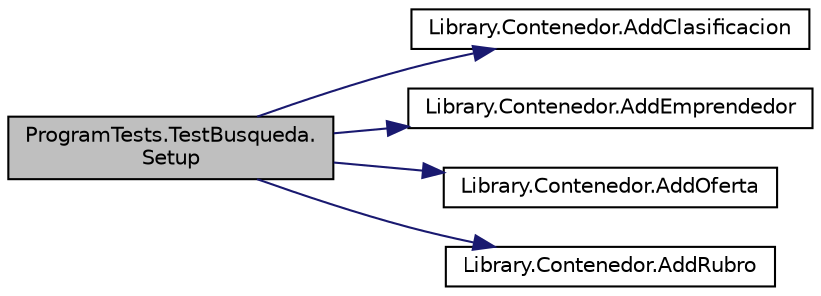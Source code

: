 digraph "ProgramTests.TestBusqueda.Setup"
{
 // INTERACTIVE_SVG=YES
 // LATEX_PDF_SIZE
  edge [fontname="Helvetica",fontsize="10",labelfontname="Helvetica",labelfontsize="10"];
  node [fontname="Helvetica",fontsize="10",shape=record];
  rankdir="LR";
  Node1 [label="ProgramTests.TestBusqueda.\lSetup",height=0.2,width=0.4,color="black", fillcolor="grey75", style="filled", fontcolor="black",tooltip="Crea una instancia de rubro, emprendedor, dos empresas, clasificación y dos ofertas para la búsqueda...."];
  Node1 -> Node2 [color="midnightblue",fontsize="10",style="solid",fontname="Helvetica"];
  Node2 [label="Library.Contenedor.AddClasificacion",height=0.2,width=0.4,color="black", fillcolor="white", style="filled",URL="$classLibrary_1_1Contenedor.html#a1143db9074e7b8d9d38a659f29285fc1",tooltip="Añiade una clasificacion a la lista de clasificaciones."];
  Node1 -> Node3 [color="midnightblue",fontsize="10",style="solid",fontname="Helvetica"];
  Node3 [label="Library.Contenedor.AddEmprendedor",height=0.2,width=0.4,color="black", fillcolor="white", style="filled",URL="$classLibrary_1_1Contenedor.html#a88bba7f95f232966f44b37d2242d8e05",tooltip="Añade un emprendedor al diccionario de emprendedores. Se utiliza un diccionario porque es mas facil p..."];
  Node1 -> Node4 [color="midnightblue",fontsize="10",style="solid",fontname="Helvetica"];
  Node4 [label="Library.Contenedor.AddOferta",height=0.2,width=0.4,color="black", fillcolor="white", style="filled",URL="$classLibrary_1_1Contenedor.html#ad4e4bb01cb25c788a9260f7756821ae2",tooltip="Añiade una oferta a la lista de ofertas."];
  Node1 -> Node5 [color="midnightblue",fontsize="10",style="solid",fontname="Helvetica"];
  Node5 [label="Library.Contenedor.AddRubro",height=0.2,width=0.4,color="black", fillcolor="white", style="filled",URL="$classLibrary_1_1Contenedor.html#aa951b364d9bedb1426f5d84636c2b16a",tooltip="Añiade un rubro a la lista de rubros."];
}
